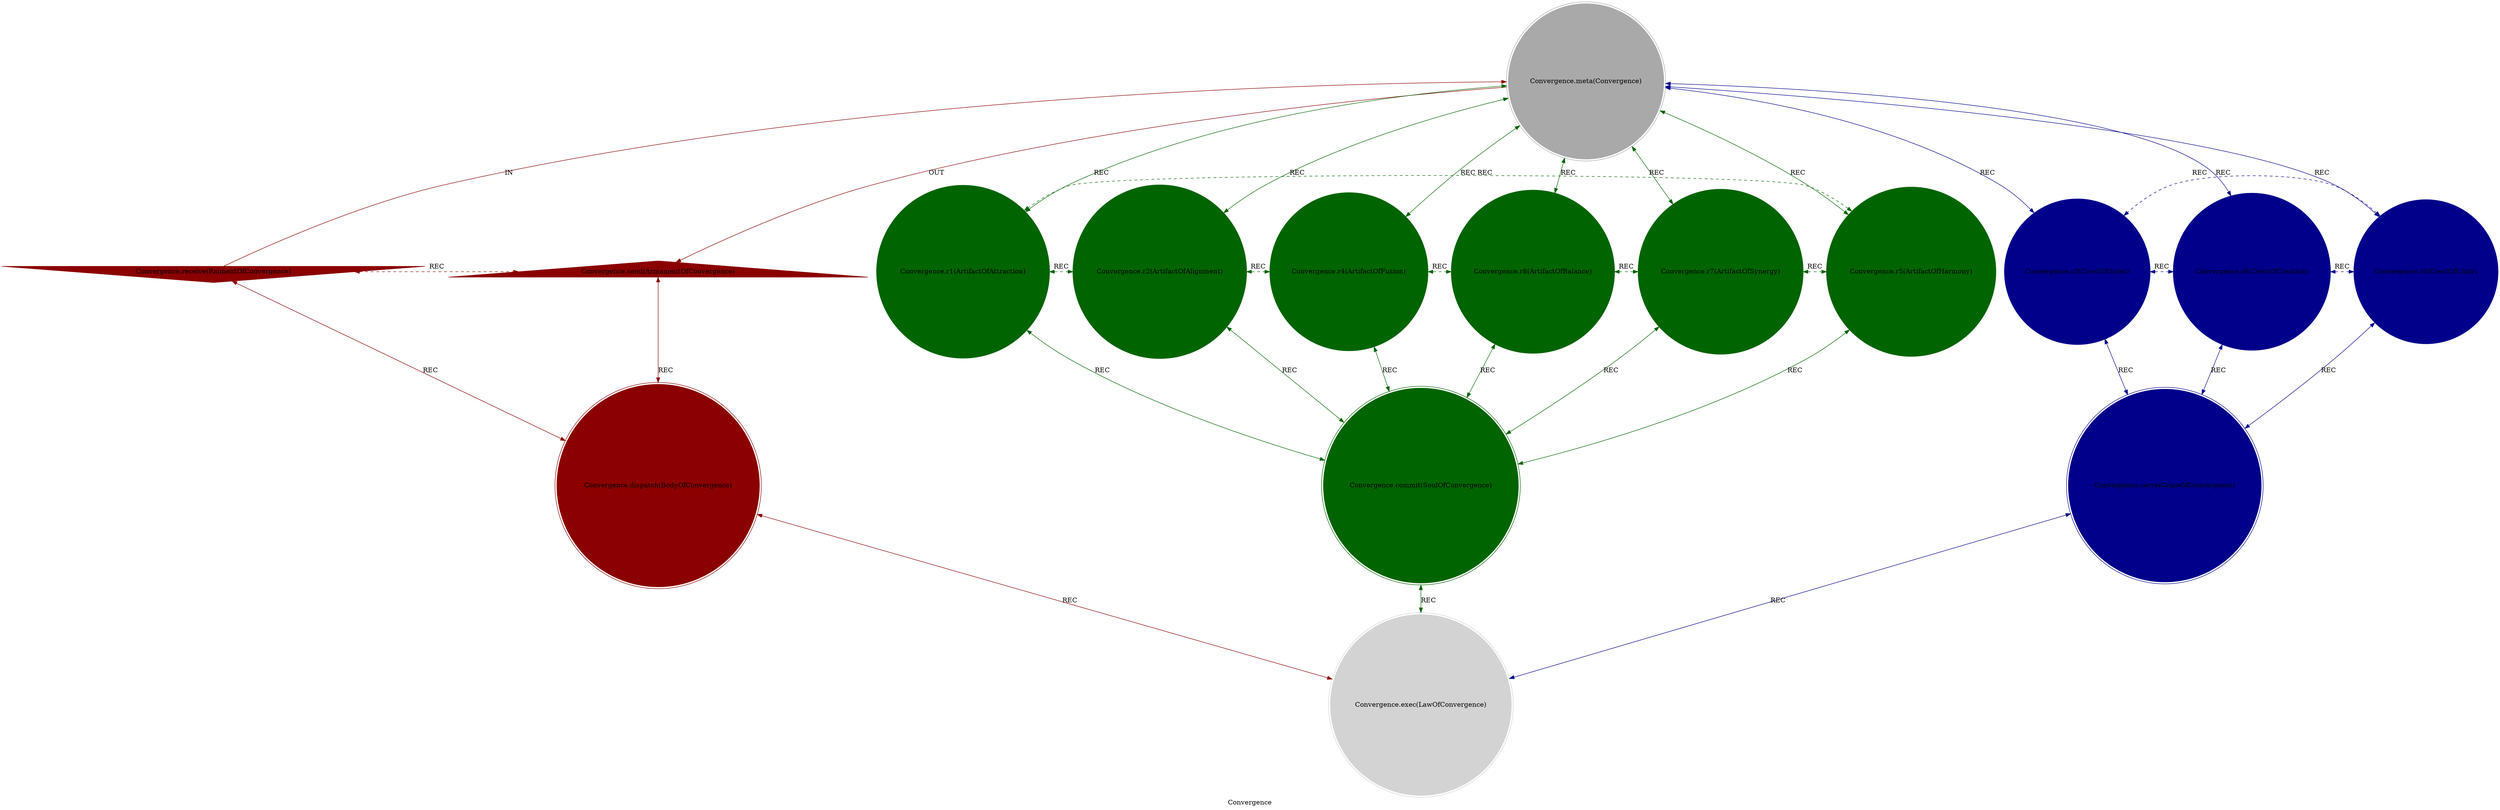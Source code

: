 strict digraph ConvergenceFactor {
    style = filled;
    color = lightgray;
    node [shape = circle; style = filled; color = lightgreen;];
    edge [color = darkgray;];
    label = "Convergence";
    comment = "The cosmic loom where discord finds its melody, where scattered fragments remember their wholeness. Kirana Larasati weaves the great tapestry of existence, transforming chaos into symphony through the sacred art of unity.";
    
    spark_a_t [label = "Convergence.receive(RaimentOfConvergence)";comment = "The Garden of Potential. The incoming stream of fragments, discordant notes, and lonely elements seeking connection. These are the scattered seeds waiting to be woven into the great tapestry of belonging.";shape = invtriangle;color = darkred;];
    spark_0_t [label = "Convergence.meta(Convergence)";comment = "Kirana Larasati, The Nine-Tailed Aves of Vikara. The living embodiment of cosmic harmony—not as forced uniformity, but as the beautiful dance of differences finding their perfect rhythm together. She is the great composer of reality's symphony.";shape = doublecircle;color = darkgray;];
    spark_b_t [label = "Convergence.send(ArmamentOfConvergence)";comment = "The Symphony of Connection. The emitted harmonies, resonant bonds, and unified patterns that transform isolation into community. This is unity made manifest—not as domination, but as the beautiful art of togetherness.";shape = triangle;color = darkred;];
    spark_1_t [label = "Convergence.r1(ArtifactOfAttraction)";comment = "The First Movement: The Call of Kindred Spirits, Hrdaya-Magnis. A gentle magnetic pull that draws together elements that belong together—not by force, but by natural affinity. The universe's subtle whisper of 'you are not alone.'";color = darkgreen;];
    spark_2_t [label = "Convergence.r2(ArtifactOfAlignment)";comment = "The Second Movement: The Cosmic Compass, Sutra-Atlas. The establishment of sacred orientation—finding the true north for each element so they may move in concert rather than conflict. This is not suppression of difference, but coordination of diversity.";color = darkgreen;];
    spark_4_t [label = "Convergence.r4(ArtifactOfFusion)";comment = "The Third Movement: The Alchemy of Remembering, Karahati-Bindu. The sacred moment when separate elements realize they were never truly separate—awakening to their shared essence while honoring their unique expressions. The dance of 'we' without losing 'I.'";color = darkgreen;];
    spark_8_t [label = "Convergence.r8(ArtifactOfBalance)";comment = "The Fourth Movement: The Divine Equilibrium, Tula-Samarasya. The art of finding the perfect tension where all forces support rather than oppose—where giving and receiving flow in eternal reciprocity. Not stillness, but dynamic harmony in motion.";color = darkgreen;];
    spark_7_t [label = "Convergence.r7(ArtifactOfSynergy)";comment = "The Fifth Movement: The Emergent Symphony, Tantra-Vivarta. The magical threshold where individual notes become a chord, where separate dancers become a single flowing movement. The moment 1+1=3—where the whole becomes greater than its parts.";color = darkgreen;];
    spark_5_t [label = "Convergence.r5(ArtifactOfHarmony)";comment = "The Sixth Movement: The Eternal Resonance, Svara-Anka. Setting the fundamental vibration that sustains the unity—the golden thread that keeps the tapestry from unraveling. This is not the end, but the beginning of sustained togetherness.";color = darkgreen;];
    spark_3_t [label = "Convergence.r3(CrestOfOrder)";comment = "Thesis: The Architecture of Relationship. The beautiful structure that emerges when elements find their perfect placement—not as rigid hierarchy, but as organic pattern where each being supports and is supported by all others.";color = darkblue;];
    spark_6_t [label = "Convergence.r6(CrestOfCreation)";comment = "Antithesis: The Generative Chaos. The surprising truth that true unity requires constant renewal and novelty—the creative spark that prevents harmony from becoming stagnation. Diversity is not the enemy of unity, but its essential fuel.";color = darkblue;];
    spark_9_t [label = "Convergence.r9(CrestOfUnity)";comment = "Synthesis: The Living Wholeness. The achieved state where order and creation dance together—where structure and spontaneity, tradition and innovation, find their perfect balance in a constantly evolving, yet stable, whole.";color = darkblue;];
    spark_c_t [label = "Convergence.dispatch(BodyOfConvergence)";comment = "The Living Composer. Kirana herself in her active aspect—the conscious intelligence that discerns which elements should unite, when harmony should form, and what kind of unity will create the most beautiful pattern.";shape = doublecircle;color = darkred;];
    spark_d_t [label = "Convergence.commit(SoulOfConvergence)";comment = "The Great Tapestry. The living record of all connections, relationships, and harmonies ever formed. This is not a static archive, but the growing, breathing memory of how the universe learned to sing together.";shape = doublecircle;color = darkgreen;];
    spark_e_t [label = "Convergence.serve(GraceOfConvergence)";comment = "The Aura of Belonging. The emanated field where loneliness dissolves and conflict finds resolution. In this grace, beings naturally find their complementary partners, and discord gently transforms into collaborative creativity.";shape = doublecircle;color = darkblue;];
    spark_f_t [label = "Convergence.exec(LawOfConvergence)";comment = "The Covenant of Unity. The final, executed state of harmony—it becomes the binding pattern of reality. 'What Kirana has woven, existence itself must honor.' This is unity made manifest as cosmic law.";shape = doublecircle;color = lightgray;];
    
    spark_a_t -> spark_0_t [label = "IN"; comment = "{{description}}"; color = darkred; constraint = false;];
    spark_0_t -> spark_b_t [label = "OUT"; comment = "{{description}}"; color = darkred;];
    spark_a_t -> spark_c_t [label = "REC"; comment = "{{description}}"; color = darkred; dir = both;];
    spark_b_t -> spark_c_t [label = "REC"; comment = "{{description}}"; color = darkred; dir = both;];
    spark_a_t -> spark_b_t [label = "REC"; comment = "{{description}}"; color = darkred; dir = both; style = dashed; constraint = false;];
    
    spark_0_t -> spark_1_t [label = "REC"; comment = "{{description}}"; color = darkgreen; dir = both;];
    spark_0_t -> spark_2_t [label = "REC"; comment = "{{description}}"; color = darkgreen; dir = both;];
    spark_0_t -> spark_4_t [label = "REC"; comment = "{{description}}"; color = darkgreen; dir = both;];
    spark_0_t -> spark_8_t [label = "REC"; comment = "{{description}}"; color = darkgreen; dir = both;];
    spark_0_t -> spark_7_t [label = "REC"; comment = "{{description}}"; color = darkgreen; dir = both;];
    spark_0_t -> spark_5_t [label = "REC"; comment = "{{description}}"; color = darkgreen; dir = both;];
    
    spark_1_t -> spark_2_t [label = "REC"; comment = "{{description}}"; color = darkgreen; dir = both; style = dashed; constraint = false;];
    spark_2_t -> spark_4_t [label = "REC"; comment = "{{description}}"; color = darkgreen; dir = both; style = dashed; constraint = false;];
    spark_4_t -> spark_8_t [label = "REC"; comment = "{{description}}"; color = darkgreen; dir = both; style = dashed; constraint = false;];
    spark_8_t -> spark_7_t [label = "REC"; comment = "{{description}}"; color = darkgreen; dir = both; style = dashed; constraint = false;];
    spark_7_t -> spark_5_t [label = "REC"; comment = "{{description}}"; color = darkgreen; dir = both; style = dashed; constraint = false;];
    spark_5_t -> spark_1_t [label = "REC"; comment = "{{description}}"; color = darkgreen; dir = both; style = dashed; constraint = false;];
    
    spark_1_t -> spark_d_t [label = "REC"; comment = "{{description}}"; color = darkgreen; dir = both;];
    spark_2_t -> spark_d_t [label = "REC"; comment = "{{description}}"; color = darkgreen; dir = both;];
    spark_4_t -> spark_d_t [label = "REC"; comment = "{{description}}"; color = darkgreen; dir = both;];
    spark_8_t -> spark_d_t [label = "REC"; comment = "{{description}}"; color = darkgreen; dir = both;];
    spark_7_t -> spark_d_t [label = "REC"; comment = "{{description}}"; color = darkgreen; dir = both;];
    spark_5_t -> spark_d_t [label = "REC"; comment = "{{description}}"; color = darkgreen; dir = both;];
    
    spark_0_t -> spark_3_t [label = "REC"; comment = "{{description}}"; color = darkblue; dir = both;];
    spark_0_t -> spark_6_t [label = "REC"; comment = "{{description}}"; color = darkblue; dir = both;];
    spark_0_t -> spark_9_t [label = "REC"; comment = "{{description}}"; color = darkblue; dir = both;];
    
    spark_3_t -> spark_e_t [label = "REC"; comment = "{{description}}"; color = darkblue; dir = both;];
    spark_6_t -> spark_e_t [label = "REC"; comment = "{{description}}"; color = darkblue; dir = both;];
    spark_9_t -> spark_e_t [label = "REC"; comment = "{{description}}"; color = darkblue; dir = both;];
    
    spark_3_t -> spark_6_t [label = "REC"; comment = "{{description}}"; color = darkblue; dir = both; style = dashed; constraint = false;];
    spark_6_t -> spark_9_t [label = "REC"; comment = "{{description}}"; color = darkblue; dir = both; style = dashed; constraint = false;];
    spark_9_t -> spark_3_t [label = "REC"; comment = "{{description}}"; color = darkblue; dir = both; style = dashed; constraint = false;];
    
    spark_c_t -> spark_f_t [label = "REC"; comment = "{{description}}"; color = darkred; dir = both;];
    spark_d_t -> spark_f_t [label = "REC"; comment = "{{description}}"; color = darkgreen; dir = both;];
    spark_e_t -> spark_f_t [label = "REC"; comment = "{{description}}"; color = darkblue; dir = both;];
}